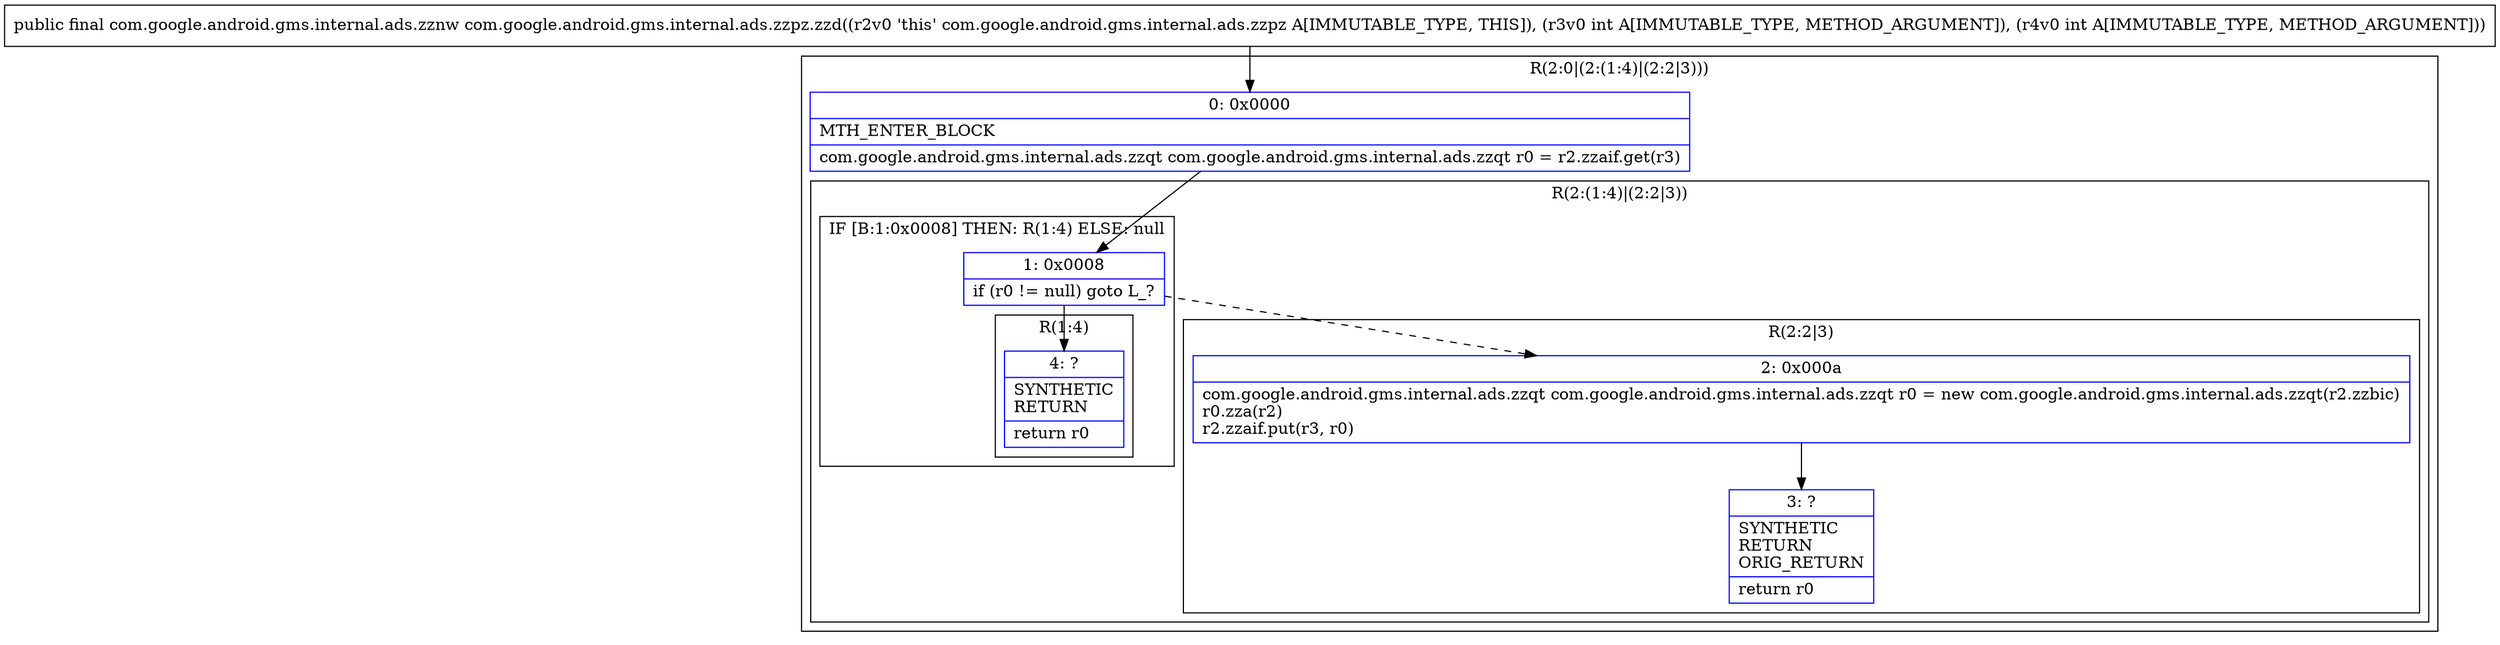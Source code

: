 digraph "CFG forcom.google.android.gms.internal.ads.zzpz.zzd(II)Lcom\/google\/android\/gms\/internal\/ads\/zznw;" {
subgraph cluster_Region_1794822126 {
label = "R(2:0|(2:(1:4)|(2:2|3)))";
node [shape=record,color=blue];
Node_0 [shape=record,label="{0\:\ 0x0000|MTH_ENTER_BLOCK\l|com.google.android.gms.internal.ads.zzqt com.google.android.gms.internal.ads.zzqt r0 = r2.zzaif.get(r3)\l}"];
subgraph cluster_Region_505166975 {
label = "R(2:(1:4)|(2:2|3))";
node [shape=record,color=blue];
subgraph cluster_IfRegion_532602087 {
label = "IF [B:1:0x0008] THEN: R(1:4) ELSE: null";
node [shape=record,color=blue];
Node_1 [shape=record,label="{1\:\ 0x0008|if (r0 != null) goto L_?\l}"];
subgraph cluster_Region_700917958 {
label = "R(1:4)";
node [shape=record,color=blue];
Node_4 [shape=record,label="{4\:\ ?|SYNTHETIC\lRETURN\l|return r0\l}"];
}
}
subgraph cluster_Region_327036638 {
label = "R(2:2|3)";
node [shape=record,color=blue];
Node_2 [shape=record,label="{2\:\ 0x000a|com.google.android.gms.internal.ads.zzqt com.google.android.gms.internal.ads.zzqt r0 = new com.google.android.gms.internal.ads.zzqt(r2.zzbic)\lr0.zza(r2)\lr2.zzaif.put(r3, r0)\l}"];
Node_3 [shape=record,label="{3\:\ ?|SYNTHETIC\lRETURN\lORIG_RETURN\l|return r0\l}"];
}
}
}
MethodNode[shape=record,label="{public final com.google.android.gms.internal.ads.zznw com.google.android.gms.internal.ads.zzpz.zzd((r2v0 'this' com.google.android.gms.internal.ads.zzpz A[IMMUTABLE_TYPE, THIS]), (r3v0 int A[IMMUTABLE_TYPE, METHOD_ARGUMENT]), (r4v0 int A[IMMUTABLE_TYPE, METHOD_ARGUMENT])) }"];
MethodNode -> Node_0;
Node_0 -> Node_1;
Node_1 -> Node_2[style=dashed];
Node_1 -> Node_4;
Node_2 -> Node_3;
}

